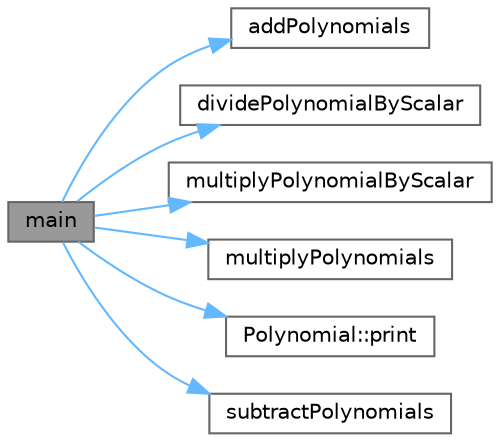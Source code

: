digraph "main"
{
 // LATEX_PDF_SIZE
  bgcolor="transparent";
  edge [fontname=Helvetica,fontsize=10,labelfontname=Helvetica,labelfontsize=10];
  node [fontname=Helvetica,fontsize=10,shape=box,height=0.2,width=0.4];
  rankdir="LR";
  Node1 [id="Node000001",label="main",height=0.2,width=0.4,color="gray40", fillcolor="grey60", style="filled", fontcolor="black",tooltip=" "];
  Node1 -> Node2 [id="edge1_Node000001_Node000002",color="steelblue1",style="solid",tooltip=" "];
  Node2 [id="Node000002",label="addPolynomials",height=0.2,width=0.4,color="grey40", fillcolor="white", style="filled",URL="$polynomial_8cpp.html#a24091b1d9392d7733a5dd1ff660c5e01",tooltip=" "];
  Node1 -> Node3 [id="edge2_Node000001_Node000003",color="steelblue1",style="solid",tooltip=" "];
  Node3 [id="Node000003",label="dividePolynomialByScalar",height=0.2,width=0.4,color="grey40", fillcolor="white", style="filled",URL="$polynomial_8cpp.html#a46866a654655521182eaae4836f1c1c0",tooltip=" "];
  Node1 -> Node4 [id="edge3_Node000001_Node000004",color="steelblue1",style="solid",tooltip=" "];
  Node4 [id="Node000004",label="multiplyPolynomialByScalar",height=0.2,width=0.4,color="grey40", fillcolor="white", style="filled",URL="$polynomial_8cpp.html#ac413c242763a13bcc903e0fa3118f1a9",tooltip=" "];
  Node1 -> Node5 [id="edge4_Node000001_Node000005",color="steelblue1",style="solid",tooltip=" "];
  Node5 [id="Node000005",label="multiplyPolynomials",height=0.2,width=0.4,color="grey40", fillcolor="white", style="filled",URL="$polynomial_8cpp.html#a357f7bfb24147d9cf2a2b982e66d046e",tooltip=" "];
  Node1 -> Node6 [id="edge5_Node000001_Node000006",color="steelblue1",style="solid",tooltip=" "];
  Node6 [id="Node000006",label="Polynomial::print",height=0.2,width=0.4,color="grey40", fillcolor="white", style="filled",URL="$class_polynomial.html#ac796159642183ada90df566d46ba524d",tooltip="Prints the polynomial in a readable format."];
  Node1 -> Node7 [id="edge6_Node000001_Node000007",color="steelblue1",style="solid",tooltip=" "];
  Node7 [id="Node000007",label="subtractPolynomials",height=0.2,width=0.4,color="grey40", fillcolor="white", style="filled",URL="$polynomial_8cpp.html#aa9e5e1e3cd05aaaefbecfb5503483c14",tooltip=" "];
}
